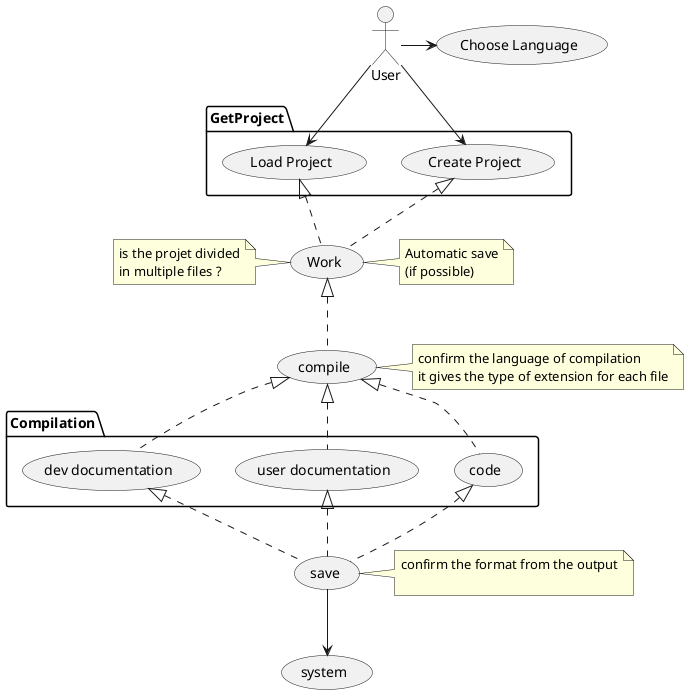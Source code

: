 @startuml
'https://plantuml.com/use-case-diagram
package GetProject{
(Create Project) as (Create)
(Load Project) as (Load)
}
(Choose Language) as (Choose)


:User: --> (Create)
:User: --> (Load)
:User: -> (Choose)
(Create) <|.. (Work)
(Load) <|.. (Work)
note right of (Work)
Automatic save
(if possible)
end note
note left of (Work)
is the projet divided
in multiple files ?
end note

 (Work) <|.- (compile)
 note right of (compile)
 confirm the language of compilation
 it gives the type of extension for each file
 end note

package Compilation{
(compile) <|.. (code)
(compile) <|.. (user documentation)
(compile) <|.. (dev documentation)
}
(Work)

(code) <|.. (save)
(user documentation) <|.. (save)
(dev documentation) <|.. (save)
 note right of (save)
 confirm the format from the output

 end note

(save) --> (system)


/'note right of (Use)
A note can also
be on several lines
end note

note "This note is connected\nto several objects." as N2
(Start) .. N2
N2 .. (Use)'/
@enduml